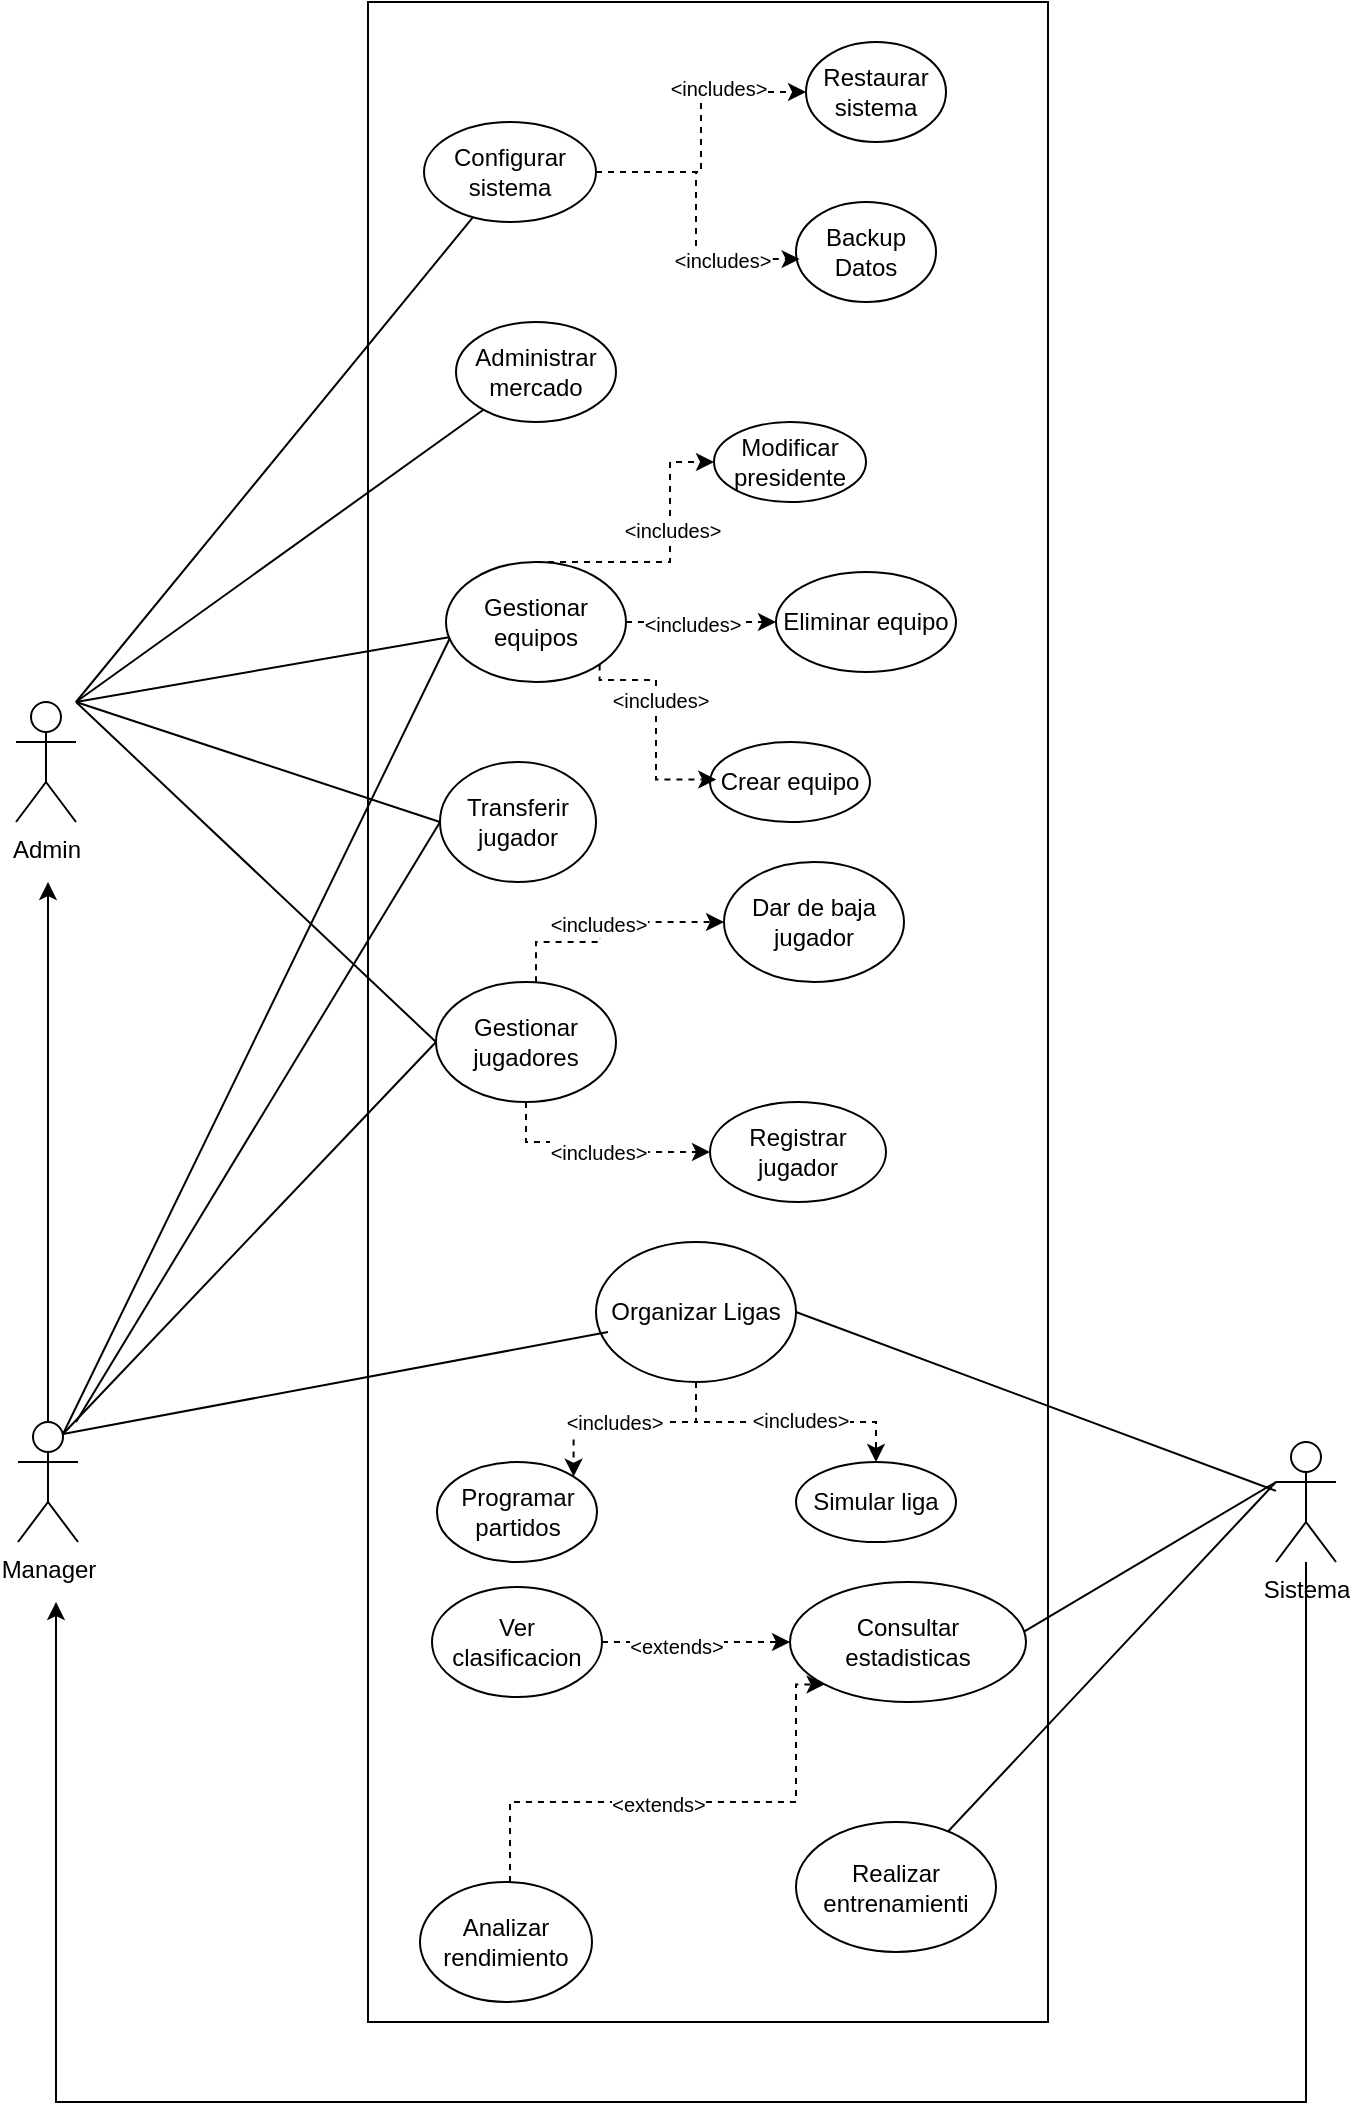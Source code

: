 <mxfile version="27.0.6">
  <diagram name="Página-1" id="3Tkk99SvuFLhE5X-C03o">
    <mxGraphModel dx="955" dy="553" grid="1" gridSize="10" guides="1" tooltips="1" connect="1" arrows="1" fold="1" page="1" pageScale="1" pageWidth="827" pageHeight="1169" math="0" shadow="0">
      <root>
        <mxCell id="0" />
        <mxCell id="1" parent="0" />
        <mxCell id="tmvaz4x90wZOpn-WAA71-1" value="Admin" style="shape=umlActor;verticalLabelPosition=bottom;verticalAlign=top;html=1;outlineConnect=0;" vertex="1" parent="1">
          <mxGeometry x="60" y="450" width="30" height="60" as="geometry" />
        </mxCell>
        <mxCell id="tmvaz4x90wZOpn-WAA71-6" style="edgeStyle=orthogonalEdgeStyle;rounded=0;orthogonalLoop=1;jettySize=auto;html=1;" edge="1" parent="1" source="tmvaz4x90wZOpn-WAA71-2">
          <mxGeometry relative="1" as="geometry">
            <mxPoint x="76" y="540" as="targetPoint" />
          </mxGeometry>
        </mxCell>
        <mxCell id="tmvaz4x90wZOpn-WAA71-2" value="Manager" style="shape=umlActor;verticalLabelPosition=bottom;verticalAlign=top;html=1;outlineConnect=0;" vertex="1" parent="1">
          <mxGeometry x="61" y="810" width="30" height="60" as="geometry" />
        </mxCell>
        <mxCell id="tmvaz4x90wZOpn-WAA71-8" value="" style="rounded=0;whiteSpace=wrap;html=1;" vertex="1" parent="1">
          <mxGeometry x="236" y="100" width="340" height="1010" as="geometry" />
        </mxCell>
        <mxCell id="tmvaz4x90wZOpn-WAA71-9" value="Administrar mercado" style="html=1;align=center;verticalAlign=middle;whiteSpace=wrap;rounded=0;shape=ellipse;perimeter=ellipsePerimeter;" vertex="1" parent="1">
          <mxGeometry x="280" y="260" width="80" height="50" as="geometry" />
        </mxCell>
        <mxCell id="tmvaz4x90wZOpn-WAA71-75" style="edgeStyle=orthogonalEdgeStyle;rounded=0;orthogonalLoop=1;jettySize=auto;html=1;entryX=1;entryY=0;entryDx=0;entryDy=0;dashed=1;" edge="1" parent="1" source="tmvaz4x90wZOpn-WAA71-10" target="tmvaz4x90wZOpn-WAA71-27">
          <mxGeometry relative="1" as="geometry" />
        </mxCell>
        <mxCell id="tmvaz4x90wZOpn-WAA71-81" value="&lt;span style=&quot;font-size: 10px;&quot;&gt;&amp;lt;includes&amp;gt;&lt;/span&gt;" style="edgeLabel;html=1;align=center;verticalAlign=middle;resizable=0;points=[];" vertex="1" connectable="0" parent="tmvaz4x90wZOpn-WAA71-75">
          <mxGeometry x="0.137" relative="1" as="geometry">
            <mxPoint as="offset" />
          </mxGeometry>
        </mxCell>
        <mxCell id="tmvaz4x90wZOpn-WAA71-76" style="edgeStyle=orthogonalEdgeStyle;rounded=0;orthogonalLoop=1;jettySize=auto;html=1;entryX=0.5;entryY=0;entryDx=0;entryDy=0;dashed=1;" edge="1" parent="1" source="tmvaz4x90wZOpn-WAA71-10" target="tmvaz4x90wZOpn-WAA71-13">
          <mxGeometry relative="1" as="geometry" />
        </mxCell>
        <mxCell id="tmvaz4x90wZOpn-WAA71-80" value="&lt;span style=&quot;font-size: 10px;&quot;&gt;&amp;lt;includes&amp;gt;&lt;/span&gt;" style="edgeLabel;html=1;align=center;verticalAlign=middle;resizable=0;points=[];" vertex="1" connectable="0" parent="tmvaz4x90wZOpn-WAA71-76">
          <mxGeometry x="0.107" y="1" relative="1" as="geometry">
            <mxPoint as="offset" />
          </mxGeometry>
        </mxCell>
        <mxCell id="tmvaz4x90wZOpn-WAA71-10" value="Organizar Ligas" style="html=1;align=center;verticalAlign=middle;whiteSpace=wrap;rounded=0;shape=ellipse;perimeter=ellipsePerimeter;" vertex="1" parent="1">
          <mxGeometry x="350" y="720" width="100" height="70" as="geometry" />
        </mxCell>
        <mxCell id="tmvaz4x90wZOpn-WAA71-51" style="edgeStyle=orthogonalEdgeStyle;rounded=0;orthogonalLoop=1;jettySize=auto;html=1;entryX=0;entryY=0.5;entryDx=0;entryDy=0;dashed=1;" edge="1" parent="1" source="tmvaz4x90wZOpn-WAA71-11" target="tmvaz4x90wZOpn-WAA71-24">
          <mxGeometry relative="1" as="geometry" />
        </mxCell>
        <mxCell id="tmvaz4x90wZOpn-WAA71-87" value="&lt;span style=&quot;font-size: 10px;&quot;&gt;&amp;lt;includes&amp;gt;&lt;/span&gt;" style="edgeLabel;html=1;align=center;verticalAlign=middle;resizable=0;points=[];" vertex="1" connectable="0" parent="tmvaz4x90wZOpn-WAA71-51">
          <mxGeometry x="0.396" y="2" relative="1" as="geometry">
            <mxPoint as="offset" />
          </mxGeometry>
        </mxCell>
        <mxCell id="tmvaz4x90wZOpn-WAA71-11" value="Configurar sistema" style="html=1;align=center;verticalAlign=middle;whiteSpace=wrap;rounded=0;shape=ellipse;perimeter=ellipsePerimeter;" vertex="1" parent="1">
          <mxGeometry x="264" y="160" width="86" height="50" as="geometry" />
        </mxCell>
        <mxCell id="tmvaz4x90wZOpn-WAA71-13" value="Simular liga" style="html=1;align=center;verticalAlign=middle;whiteSpace=wrap;rounded=0;shape=ellipse;perimeter=ellipsePerimeter;" vertex="1" parent="1">
          <mxGeometry x="450" y="830" width="80" height="40" as="geometry" />
        </mxCell>
        <mxCell id="tmvaz4x90wZOpn-WAA71-14" value="Crear equipo" style="html=1;align=center;verticalAlign=middle;whiteSpace=wrap;rounded=0;shape=ellipse;perimeter=ellipsePerimeter;" vertex="1" parent="1">
          <mxGeometry x="407" y="470" width="80" height="40" as="geometry" />
        </mxCell>
        <mxCell id="tmvaz4x90wZOpn-WAA71-48" style="edgeStyle=orthogonalEdgeStyle;rounded=0;orthogonalLoop=1;jettySize=auto;html=1;entryX=0;entryY=0.5;entryDx=0;entryDy=0;dashed=1;" edge="1" parent="1" source="tmvaz4x90wZOpn-WAA71-15" target="tmvaz4x90wZOpn-WAA71-23">
          <mxGeometry relative="1" as="geometry">
            <Array as="points">
              <mxPoint x="387" y="380" />
              <mxPoint x="387" y="330" />
            </Array>
          </mxGeometry>
        </mxCell>
        <mxCell id="tmvaz4x90wZOpn-WAA71-86" value="&lt;span style=&quot;font-size: 10px;&quot;&gt;&amp;lt;includes&amp;gt;&lt;/span&gt;" style="edgeLabel;html=1;align=center;verticalAlign=middle;resizable=0;points=[];" vertex="1" connectable="0" parent="tmvaz4x90wZOpn-WAA71-48">
          <mxGeometry x="0.199" y="-1" relative="1" as="geometry">
            <mxPoint as="offset" />
          </mxGeometry>
        </mxCell>
        <mxCell id="tmvaz4x90wZOpn-WAA71-53" style="edgeStyle=orthogonalEdgeStyle;rounded=0;orthogonalLoop=1;jettySize=auto;html=1;entryX=0;entryY=0.5;entryDx=0;entryDy=0;dashed=1;" edge="1" parent="1" source="tmvaz4x90wZOpn-WAA71-15" target="tmvaz4x90wZOpn-WAA71-16">
          <mxGeometry relative="1" as="geometry" />
        </mxCell>
        <mxCell id="tmvaz4x90wZOpn-WAA71-85" value="&lt;span style=&quot;font-size: 10px;&quot;&gt;&amp;lt;includes&amp;gt;&lt;/span&gt;" style="edgeLabel;html=1;align=center;verticalAlign=middle;resizable=0;points=[];" vertex="1" connectable="0" parent="tmvaz4x90wZOpn-WAA71-53">
          <mxGeometry x="-0.117" y="-1" relative="1" as="geometry">
            <mxPoint as="offset" />
          </mxGeometry>
        </mxCell>
        <mxCell id="tmvaz4x90wZOpn-WAA71-15" value="Gestionar equipos" style="html=1;align=center;verticalAlign=middle;whiteSpace=wrap;rounded=0;shape=ellipse;perimeter=ellipsePerimeter;" vertex="1" parent="1">
          <mxGeometry x="275" y="380" width="90" height="60" as="geometry" />
        </mxCell>
        <mxCell id="tmvaz4x90wZOpn-WAA71-16" value="Eliminar equipo" style="html=1;align=center;verticalAlign=middle;whiteSpace=wrap;rounded=0;shape=ellipse;perimeter=ellipsePerimeter;" vertex="1" parent="1">
          <mxGeometry x="440" y="385" width="90" height="50" as="geometry" />
        </mxCell>
        <mxCell id="tmvaz4x90wZOpn-WAA71-30" style="edgeStyle=orthogonalEdgeStyle;rounded=0;orthogonalLoop=1;jettySize=auto;html=1;" edge="1" parent="1" source="tmvaz4x90wZOpn-WAA71-21">
          <mxGeometry relative="1" as="geometry">
            <mxPoint x="80" y="900" as="targetPoint" />
            <Array as="points">
              <mxPoint x="705" y="1150" />
              <mxPoint x="80" y="1150" />
            </Array>
          </mxGeometry>
        </mxCell>
        <mxCell id="tmvaz4x90wZOpn-WAA71-21" value="Sistema" style="shape=umlActor;verticalLabelPosition=bottom;verticalAlign=top;html=1;outlineConnect=0;" vertex="1" parent="1">
          <mxGeometry x="690" y="820" width="30" height="60" as="geometry" />
        </mxCell>
        <mxCell id="tmvaz4x90wZOpn-WAA71-22" value="Backup Datos" style="html=1;align=center;verticalAlign=middle;whiteSpace=wrap;rounded=0;shape=ellipse;perimeter=ellipsePerimeter;" vertex="1" parent="1">
          <mxGeometry x="450" y="200" width="70" height="50" as="geometry" />
        </mxCell>
        <mxCell id="tmvaz4x90wZOpn-WAA71-23" value="Modificar presidente" style="html=1;align=center;verticalAlign=middle;whiteSpace=wrap;rounded=0;shape=ellipse;perimeter=ellipsePerimeter;" vertex="1" parent="1">
          <mxGeometry x="409" y="310" width="76" height="40" as="geometry" />
        </mxCell>
        <mxCell id="tmvaz4x90wZOpn-WAA71-24" value="Restaurar sistema" style="html=1;align=center;verticalAlign=middle;whiteSpace=wrap;rounded=0;shape=ellipse;perimeter=ellipsePerimeter;" vertex="1" parent="1">
          <mxGeometry x="455" y="120" width="70" height="50" as="geometry" />
        </mxCell>
        <mxCell id="tmvaz4x90wZOpn-WAA71-25" value="Dar de baja jugador" style="html=1;align=center;verticalAlign=middle;whiteSpace=wrap;rounded=0;shape=ellipse;perimeter=ellipsePerimeter;" vertex="1" parent="1">
          <mxGeometry x="414" y="530" width="90" height="60" as="geometry" />
        </mxCell>
        <mxCell id="tmvaz4x90wZOpn-WAA71-26" value="Registrar jugador" style="html=1;align=center;verticalAlign=middle;whiteSpace=wrap;rounded=0;shape=ellipse;perimeter=ellipsePerimeter;" vertex="1" parent="1">
          <mxGeometry x="407" y="650" width="88" height="50" as="geometry" />
        </mxCell>
        <mxCell id="tmvaz4x90wZOpn-WAA71-27" value="Programar partidos" style="html=1;align=center;verticalAlign=middle;whiteSpace=wrap;rounded=0;shape=ellipse;perimeter=ellipsePerimeter;" vertex="1" parent="1">
          <mxGeometry x="270.5" y="830" width="80" height="50" as="geometry" />
        </mxCell>
        <mxCell id="tmvaz4x90wZOpn-WAA71-33" value="" style="endArrow=none;html=1;rounded=0;" edge="1" parent="1" target="tmvaz4x90wZOpn-WAA71-9">
          <mxGeometry width="50" height="50" relative="1" as="geometry">
            <mxPoint x="90" y="450" as="sourcePoint" />
            <mxPoint x="140" y="400" as="targetPoint" />
          </mxGeometry>
        </mxCell>
        <mxCell id="tmvaz4x90wZOpn-WAA71-34" value="" style="endArrow=none;html=1;rounded=0;" edge="1" parent="1" target="tmvaz4x90wZOpn-WAA71-11">
          <mxGeometry width="50" height="50" relative="1" as="geometry">
            <mxPoint x="90" y="450" as="sourcePoint" />
            <mxPoint x="237" y="246" as="targetPoint" />
          </mxGeometry>
        </mxCell>
        <mxCell id="tmvaz4x90wZOpn-WAA71-55" style="edgeStyle=orthogonalEdgeStyle;rounded=0;orthogonalLoop=1;jettySize=auto;html=1;entryX=0;entryY=0.5;entryDx=0;entryDy=0;dashed=1;" edge="1" parent="1" source="tmvaz4x90wZOpn-WAA71-38" target="tmvaz4x90wZOpn-WAA71-25">
          <mxGeometry relative="1" as="geometry">
            <Array as="points">
              <mxPoint x="320" y="570" />
              <mxPoint x="352" y="570" />
              <mxPoint x="352" y="560" />
            </Array>
          </mxGeometry>
        </mxCell>
        <mxCell id="tmvaz4x90wZOpn-WAA71-83" value="&lt;span style=&quot;font-size: 10px;&quot;&gt;&amp;lt;includes&amp;gt;&lt;/span&gt;" style="edgeLabel;html=1;align=center;verticalAlign=middle;resizable=0;points=[];" vertex="1" connectable="0" parent="tmvaz4x90wZOpn-WAA71-55">
          <mxGeometry x="-0.019" y="1" relative="1" as="geometry">
            <mxPoint as="offset" />
          </mxGeometry>
        </mxCell>
        <mxCell id="tmvaz4x90wZOpn-WAA71-56" style="edgeStyle=orthogonalEdgeStyle;rounded=0;orthogonalLoop=1;jettySize=auto;html=1;dashed=1;" edge="1" parent="1" source="tmvaz4x90wZOpn-WAA71-38" target="tmvaz4x90wZOpn-WAA71-26">
          <mxGeometry relative="1" as="geometry">
            <Array as="points">
              <mxPoint x="315" y="670" />
              <mxPoint x="350" y="670" />
              <mxPoint x="350" y="675" />
            </Array>
          </mxGeometry>
        </mxCell>
        <mxCell id="tmvaz4x90wZOpn-WAA71-82" value="&lt;span style=&quot;font-size: 10px;&quot;&gt;&amp;lt;includes&amp;gt;&lt;/span&gt;" style="edgeLabel;html=1;align=center;verticalAlign=middle;resizable=0;points=[];" vertex="1" connectable="0" parent="tmvaz4x90wZOpn-WAA71-56">
          <mxGeometry x="0.043" relative="1" as="geometry">
            <mxPoint as="offset" />
          </mxGeometry>
        </mxCell>
        <mxCell id="tmvaz4x90wZOpn-WAA71-38" value="Gestionar jugadores" style="html=1;align=center;verticalAlign=middle;whiteSpace=wrap;rounded=0;shape=ellipse;perimeter=ellipsePerimeter;" vertex="1" parent="1">
          <mxGeometry x="270" y="590" width="90" height="60" as="geometry" />
        </mxCell>
        <mxCell id="tmvaz4x90wZOpn-WAA71-69" style="edgeStyle=orthogonalEdgeStyle;rounded=0;orthogonalLoop=1;jettySize=auto;html=1;entryX=0;entryY=0.5;entryDx=0;entryDy=0;dashed=1;" edge="1" parent="1" source="tmvaz4x90wZOpn-WAA71-40" target="tmvaz4x90wZOpn-WAA71-42">
          <mxGeometry relative="1" as="geometry" />
        </mxCell>
        <mxCell id="tmvaz4x90wZOpn-WAA71-78" value="&lt;font style=&quot;font-size: 10px;&quot;&gt;&amp;lt;extends&amp;gt;&lt;/font&gt;" style="edgeLabel;html=1;align=center;verticalAlign=middle;resizable=0;points=[];" vertex="1" connectable="0" parent="tmvaz4x90wZOpn-WAA71-69">
          <mxGeometry x="-0.216" y="-2" relative="1" as="geometry">
            <mxPoint as="offset" />
          </mxGeometry>
        </mxCell>
        <mxCell id="tmvaz4x90wZOpn-WAA71-40" value="Ver clasificacion" style="html=1;align=center;verticalAlign=middle;whiteSpace=wrap;rounded=0;shape=ellipse;perimeter=ellipsePerimeter;" vertex="1" parent="1">
          <mxGeometry x="268" y="892.5" width="85" height="55" as="geometry" />
        </mxCell>
        <mxCell id="tmvaz4x90wZOpn-WAA71-41" value="Realizar entrenamienti" style="html=1;align=center;verticalAlign=middle;whiteSpace=wrap;rounded=0;shape=ellipse;perimeter=ellipsePerimeter;" vertex="1" parent="1">
          <mxGeometry x="450" y="1010" width="100" height="65" as="geometry" />
        </mxCell>
        <mxCell id="tmvaz4x90wZOpn-WAA71-42" value="Consultar estadisticas" style="html=1;align=center;verticalAlign=middle;whiteSpace=wrap;rounded=0;shape=ellipse;perimeter=ellipsePerimeter;" vertex="1" parent="1">
          <mxGeometry x="447" y="890" width="118" height="60" as="geometry" />
        </mxCell>
        <mxCell id="tmvaz4x90wZOpn-WAA71-68" style="edgeStyle=orthogonalEdgeStyle;rounded=0;orthogonalLoop=1;jettySize=auto;html=1;entryX=0;entryY=1;entryDx=0;entryDy=0;dashed=1;" edge="1" parent="1" source="tmvaz4x90wZOpn-WAA71-43" target="tmvaz4x90wZOpn-WAA71-42">
          <mxGeometry relative="1" as="geometry">
            <Array as="points">
              <mxPoint x="307" y="1000" />
              <mxPoint x="450" y="1000" />
              <mxPoint x="450" y="941" />
            </Array>
          </mxGeometry>
        </mxCell>
        <mxCell id="tmvaz4x90wZOpn-WAA71-79" value="&lt;span style=&quot;font-size: 10px;&quot;&gt;&amp;lt;extends&amp;gt;&lt;/span&gt;" style="edgeLabel;html=1;align=center;verticalAlign=middle;resizable=0;points=[];" vertex="1" connectable="0" parent="tmvaz4x90wZOpn-WAA71-68">
          <mxGeometry x="-0.111" y="-1" relative="1" as="geometry">
            <mxPoint as="offset" />
          </mxGeometry>
        </mxCell>
        <mxCell id="tmvaz4x90wZOpn-WAA71-43" value="Analizar rendimiento" style="html=1;align=center;verticalAlign=middle;whiteSpace=wrap;rounded=0;shape=ellipse;perimeter=ellipsePerimeter;" vertex="1" parent="1">
          <mxGeometry x="262" y="1040" width="86" height="60" as="geometry" />
        </mxCell>
        <mxCell id="tmvaz4x90wZOpn-WAA71-52" style="edgeStyle=orthogonalEdgeStyle;rounded=0;orthogonalLoop=1;jettySize=auto;html=1;entryX=0.026;entryY=0.571;entryDx=0;entryDy=0;entryPerimeter=0;dashed=1;" edge="1" parent="1" source="tmvaz4x90wZOpn-WAA71-11" target="tmvaz4x90wZOpn-WAA71-22">
          <mxGeometry relative="1" as="geometry" />
        </mxCell>
        <mxCell id="tmvaz4x90wZOpn-WAA71-88" value="&lt;span style=&quot;font-size: 10px;&quot;&gt;&amp;lt;includes&amp;gt;&lt;/span&gt;" style="edgeLabel;html=1;align=center;verticalAlign=middle;resizable=0;points=[];" vertex="1" connectable="0" parent="tmvaz4x90wZOpn-WAA71-52">
          <mxGeometry x="0.46" relative="1" as="geometry">
            <mxPoint as="offset" />
          </mxGeometry>
        </mxCell>
        <mxCell id="tmvaz4x90wZOpn-WAA71-54" style="edgeStyle=orthogonalEdgeStyle;rounded=0;orthogonalLoop=1;jettySize=auto;html=1;entryX=0.039;entryY=0.47;entryDx=0;entryDy=0;entryPerimeter=0;exitX=1;exitY=1;exitDx=0;exitDy=0;dashed=1;" edge="1" parent="1" source="tmvaz4x90wZOpn-WAA71-15" target="tmvaz4x90wZOpn-WAA71-14">
          <mxGeometry relative="1" as="geometry">
            <Array as="points">
              <mxPoint x="352" y="439" />
              <mxPoint x="380" y="439" />
              <mxPoint x="380" y="489" />
            </Array>
          </mxGeometry>
        </mxCell>
        <mxCell id="tmvaz4x90wZOpn-WAA71-84" value="&lt;span style=&quot;font-size: 10px;&quot;&gt;&amp;lt;includes&amp;gt;&lt;/span&gt;" style="edgeLabel;html=1;align=center;verticalAlign=middle;resizable=0;points=[];" vertex="1" connectable="0" parent="tmvaz4x90wZOpn-WAA71-54">
          <mxGeometry x="-0.217" y="2" relative="1" as="geometry">
            <mxPoint as="offset" />
          </mxGeometry>
        </mxCell>
        <mxCell id="tmvaz4x90wZOpn-WAA71-60" value="Transferir jugador" style="html=1;align=center;verticalAlign=middle;whiteSpace=wrap;rounded=0;shape=ellipse;perimeter=ellipsePerimeter;" vertex="1" parent="1">
          <mxGeometry x="272" y="480" width="78" height="60" as="geometry" />
        </mxCell>
        <mxCell id="tmvaz4x90wZOpn-WAA71-61" value="" style="endArrow=none;html=1;rounded=0;entryX=0;entryY=0.5;entryDx=0;entryDy=0;" edge="1" parent="1" target="tmvaz4x90wZOpn-WAA71-60">
          <mxGeometry width="50" height="50" relative="1" as="geometry">
            <mxPoint x="90" y="450" as="sourcePoint" />
            <mxPoint x="384" y="440" as="targetPoint" />
          </mxGeometry>
        </mxCell>
        <mxCell id="tmvaz4x90wZOpn-WAA71-62" value="" style="endArrow=none;html=1;rounded=0;" edge="1" parent="1" target="tmvaz4x90wZOpn-WAA71-15">
          <mxGeometry width="50" height="50" relative="1" as="geometry">
            <mxPoint x="90" y="450" as="sourcePoint" />
            <mxPoint x="384" y="440" as="targetPoint" />
          </mxGeometry>
        </mxCell>
        <mxCell id="tmvaz4x90wZOpn-WAA71-63" value="" style="endArrow=none;html=1;rounded=0;entryX=1;entryY=0.5;entryDx=0;entryDy=0;" edge="1" parent="1" source="tmvaz4x90wZOpn-WAA71-21" target="tmvaz4x90wZOpn-WAA71-10">
          <mxGeometry width="50" height="50" relative="1" as="geometry">
            <mxPoint x="280" y="666" as="sourcePoint" />
            <mxPoint x="484" y="520" as="targetPoint" />
          </mxGeometry>
        </mxCell>
        <mxCell id="tmvaz4x90wZOpn-WAA71-64" value="" style="endArrow=none;html=1;rounded=0;entryX=0;entryY=0.5;entryDx=0;entryDy=0;" edge="1" parent="1" target="tmvaz4x90wZOpn-WAA71-38">
          <mxGeometry width="50" height="50" relative="1" as="geometry">
            <mxPoint x="90" y="450" as="sourcePoint" />
            <mxPoint x="394" y="550" as="targetPoint" />
          </mxGeometry>
        </mxCell>
        <mxCell id="tmvaz4x90wZOpn-WAA71-65" value="" style="endArrow=none;html=1;rounded=0;" edge="1" parent="1" target="tmvaz4x90wZOpn-WAA71-41">
          <mxGeometry width="50" height="50" relative="1" as="geometry">
            <mxPoint x="690" y="840" as="sourcePoint" />
            <mxPoint x="610" y="800" as="targetPoint" />
          </mxGeometry>
        </mxCell>
        <mxCell id="tmvaz4x90wZOpn-WAA71-66" value="" style="endArrow=none;html=1;rounded=0;entryX=0.99;entryY=0.415;entryDx=0;entryDy=0;entryPerimeter=0;" edge="1" parent="1" target="tmvaz4x90wZOpn-WAA71-42">
          <mxGeometry width="50" height="50" relative="1" as="geometry">
            <mxPoint x="690" y="840" as="sourcePoint" />
            <mxPoint x="597" y="880" as="targetPoint" />
          </mxGeometry>
        </mxCell>
        <mxCell id="tmvaz4x90wZOpn-WAA71-71" value="" style="endArrow=none;html=1;rounded=0;entryX=0.022;entryY=0.633;entryDx=0;entryDy=0;exitX=0.75;exitY=0.1;exitDx=0;exitDy=0;exitPerimeter=0;entryPerimeter=0;" edge="1" parent="1" source="tmvaz4x90wZOpn-WAA71-2" target="tmvaz4x90wZOpn-WAA71-15">
          <mxGeometry width="50" height="50" relative="1" as="geometry">
            <mxPoint x="170" y="550" as="sourcePoint" />
            <mxPoint x="350" y="720" as="targetPoint" />
          </mxGeometry>
        </mxCell>
        <mxCell id="tmvaz4x90wZOpn-WAA71-72" value="" style="endArrow=none;html=1;rounded=0;entryX=0;entryY=0.5;entryDx=0;entryDy=0;exitX=0.75;exitY=0.1;exitDx=0;exitDy=0;exitPerimeter=0;" edge="1" parent="1" source="tmvaz4x90wZOpn-WAA71-2" target="tmvaz4x90wZOpn-WAA71-38">
          <mxGeometry width="50" height="50" relative="1" as="geometry">
            <mxPoint x="150" y="1158" as="sourcePoint" />
            <mxPoint x="343" y="760" as="targetPoint" />
          </mxGeometry>
        </mxCell>
        <mxCell id="tmvaz4x90wZOpn-WAA71-73" value="" style="endArrow=none;html=1;rounded=0;entryX=0.06;entryY=0.643;entryDx=0;entryDy=0;exitX=0.75;exitY=0.1;exitDx=0;exitDy=0;exitPerimeter=0;entryPerimeter=0;" edge="1" parent="1" source="tmvaz4x90wZOpn-WAA71-2" target="tmvaz4x90wZOpn-WAA71-10">
          <mxGeometry width="50" height="50" relative="1" as="geometry">
            <mxPoint x="150" y="936" as="sourcePoint" />
            <mxPoint x="336" y="740" as="targetPoint" />
          </mxGeometry>
        </mxCell>
        <mxCell id="tmvaz4x90wZOpn-WAA71-74" value="" style="endArrow=none;html=1;rounded=0;entryX=0;entryY=0.5;entryDx=0;entryDy=0;" edge="1" parent="1" target="tmvaz4x90wZOpn-WAA71-60">
          <mxGeometry width="50" height="50" relative="1" as="geometry">
            <mxPoint x="90" y="810" as="sourcePoint" />
            <mxPoint x="549" y="810" as="targetPoint" />
          </mxGeometry>
        </mxCell>
      </root>
    </mxGraphModel>
  </diagram>
</mxfile>
